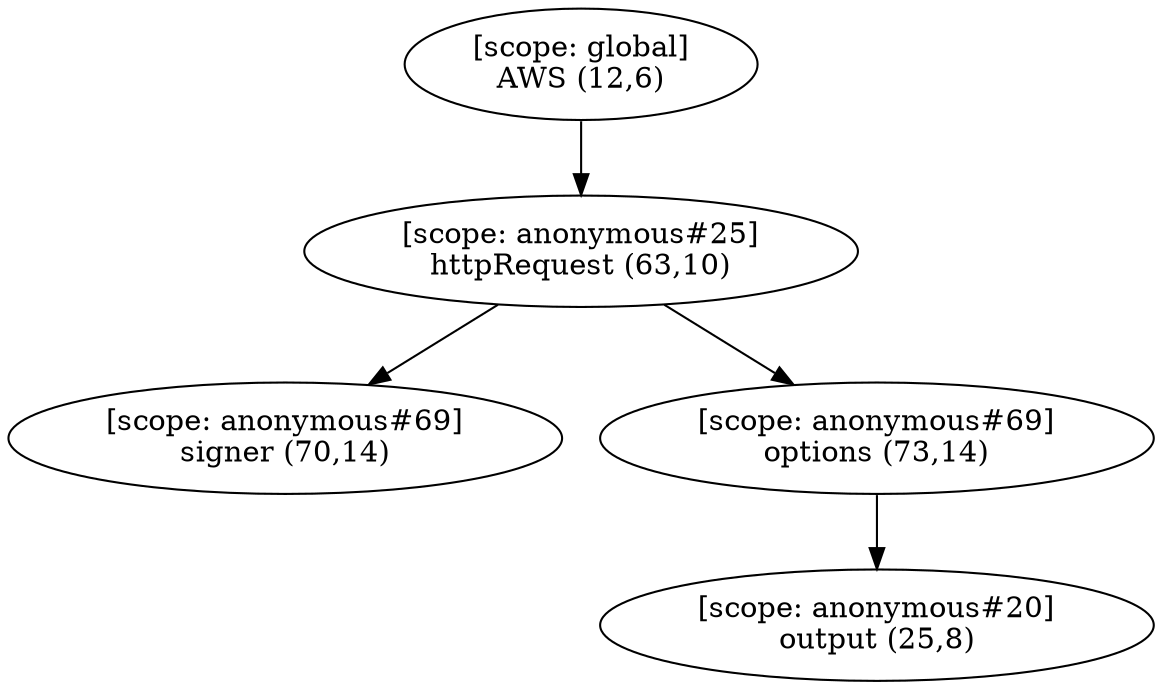 digraph G {
  graph [ rankdir =TB ];
subgraph global {
  graph [ label = "Scope [global]" ];
  "[scope: global]
AWS (12,6)";
}

subgraph anonymous_25 {
  graph [ label = "Scope [anonymous_25]" ];
  "[scope: anonymous#25]
httpRequest (63,10)";
}

subgraph anonymous_69 {
  graph [ label = "Scope [anonymous_69]" ];
  "[scope: anonymous#69]
signer (70,14)";
  "[scope: anonymous#69]
options (73,14)";
}

subgraph anonymous_20 {
  graph [ label = "Scope [anonymous_20]" ];
  "[scope: anonymous#20]
output (25,8)";
}

  "[scope: global]
AWS (12,6)" -> "[scope: anonymous#25]
httpRequest (63,10)";
  "[scope: anonymous#25]
httpRequest (63,10)" -> "[scope: anonymous#69]
signer (70,14)";
  "[scope: anonymous#25]
httpRequest (63,10)" -> "[scope: anonymous#69]
options (73,14)";
  "[scope: anonymous#69]
options (73,14)" -> "[scope: anonymous#20]
output (25,8)";
}
